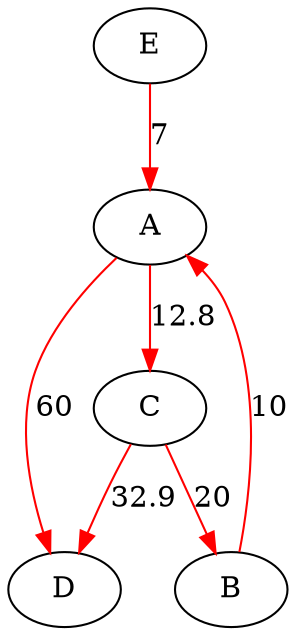 digraph g {
	 edge [color=red]
	 A -> C [label=12.8]
	 A -> D [label=60]
	 C -> B [label=20]
	 C -> D [label=32.9]
	 B -> A [label=10]
	 E -> A [label=7]
}
